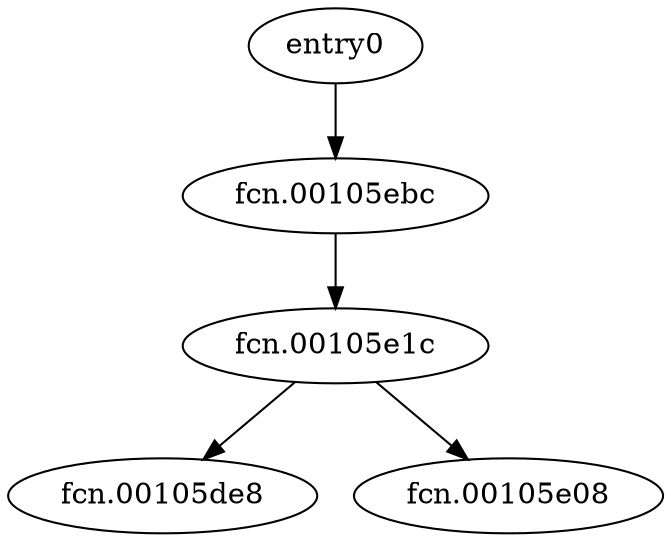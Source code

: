 digraph code {
  "0x001052b0" [label="entry0"];
  "0x001052b0" -> "0x00105ebc";
  "0x00105ebc" [label="fcn.00105ebc"];
  "0x00105ebc" [label="fcn.00105ebc"];
  "0x00105ebc" -> "0x00105e1c";
  "0x00105e1c" [label="fcn.00105e1c"];
  "0x00105e1c" [label="fcn.00105e1c"];
  "0x00105e1c" -> "0x00105de8";
  "0x00105de8" [label="fcn.00105de8"];
  "0x00105e1c" -> "0x00105e08";
  "0x00105e08" [label="fcn.00105e08"];
}